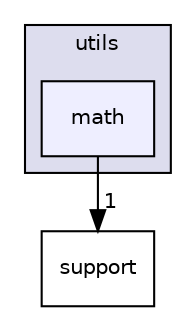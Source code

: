 digraph "arm_compute/core/utils/math" {
  compound=true
  node [ fontsize="10", fontname="Helvetica"];
  edge [ labelfontsize="10", labelfontname="Helvetica"];
  subgraph clusterdir_7b0825b7536eda12b63e5d87347b1c7d {
    graph [ bgcolor="#ddddee", pencolor="black", label="utils" fontname="Helvetica", fontsize="10", URL="dir_7b0825b7536eda12b63e5d87347b1c7d.xhtml"]
  dir_2169426e9e5fde76cfc45accd25ddc6f [shape=box, label="math", style="filled", fillcolor="#eeeeff", pencolor="black", URL="dir_2169426e9e5fde76cfc45accd25ddc6f.xhtml"];
  }
  dir_5815af820a9cc9481f1d0990a0d60286 [shape=box label="support" URL="dir_5815af820a9cc9481f1d0990a0d60286.xhtml"];
  dir_2169426e9e5fde76cfc45accd25ddc6f->dir_5815af820a9cc9481f1d0990a0d60286 [headlabel="1", labeldistance=1.5 headhref="dir_000048_000031.xhtml"];
}
